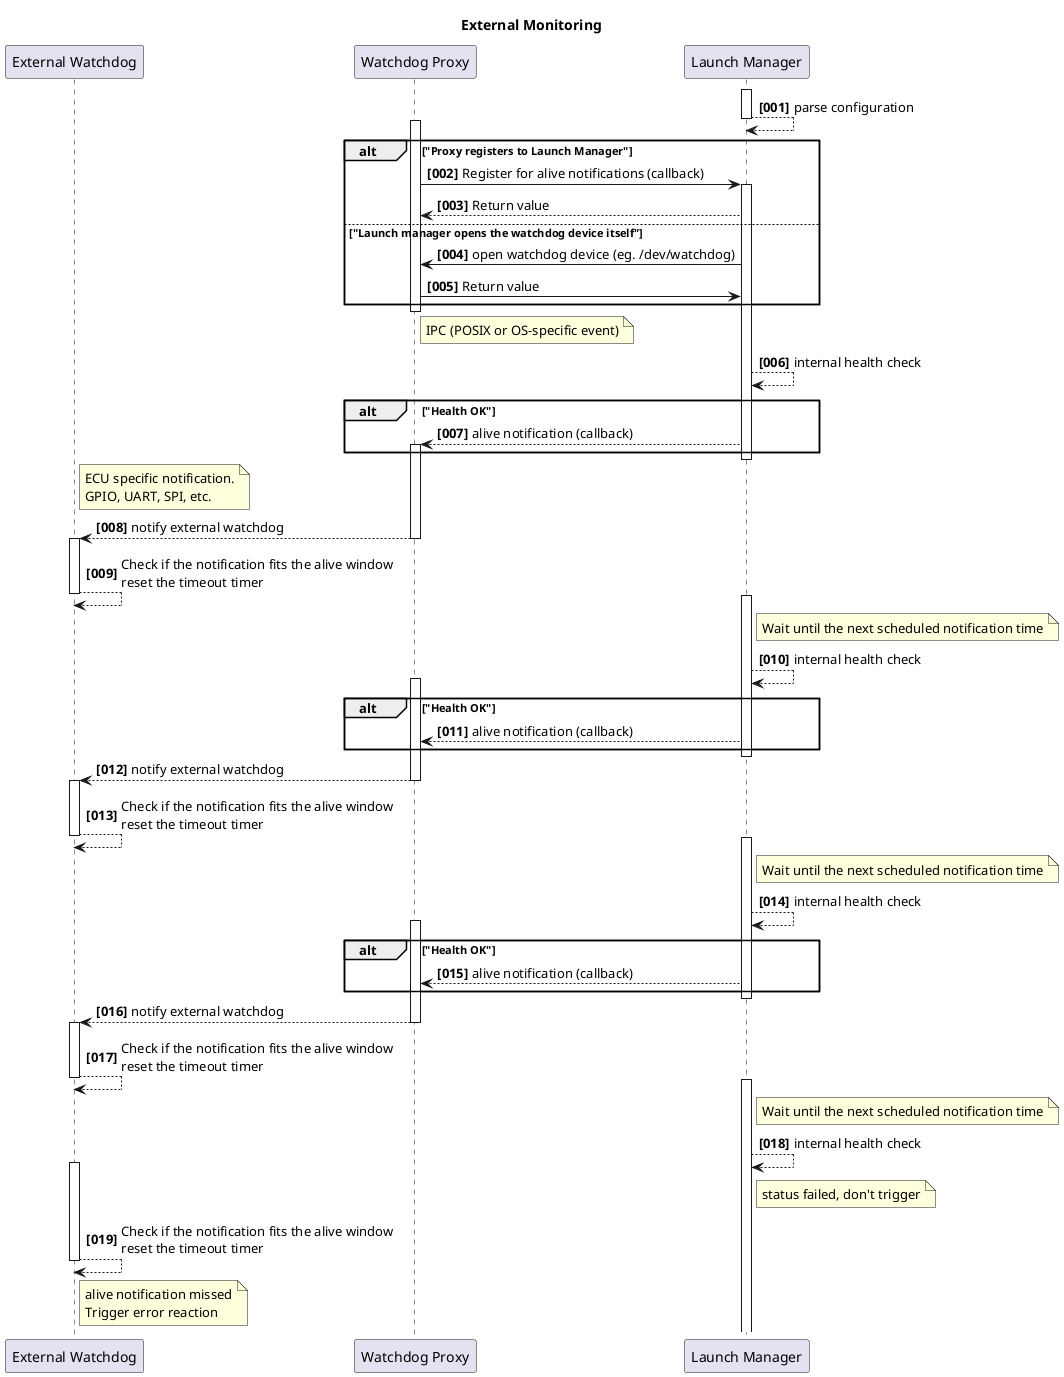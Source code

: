 @startuml
title External Monitoring

autonumber "<b>[000]"

participant "External Watchdog" as EWD
participant "Watchdog Proxy" as WDP
participant "Launch Manager" as LM

activate LM

LM --> LM: parse configuration
deactivate LM

activate WDP

alt "Proxy registers to Launch Manager"
WDP -> LM: Register for alive notifications (callback)
activate LM
LM --> WDP: Return value
else "Launch manager opens the watchdog device itself"
LM -> WDP: open watchdog device (eg. /dev/watchdog)
WDP -> LM: Return value
end
deactivate WDP



note right of WDP: IPC (POSIX or OS-specific event) 
activate WDP
activate LM
LM --> LM: internal health check
alt "Health OK"
LM --> WDP: alive notification (callback)
activate WDP
end
deactivate LM


note right of EWD: ECU specific notification.\nGPIO, UART, SPI, etc.

WDP --> EWD: notify external watchdog
deactivate WDP
activate EWD
EWD --> EWD: Check if the notification fits the alive window\nreset the timeout timer
deactivate EWD
note right of LM: Wait until the next scheduled notification time


activate LM
LM --> LM: internal health check
alt "Health OK"
activate WDP
LM --> WDP: alive notification (callback)
end
deactivate LM

activate WDP
WDP --> EWD: notify external watchdog
deactivate WDP
activate EWD
EWD --> EWD: Check if the notification fits the alive window\nreset the timeout timer
deactivate EWD

note right of LM: Wait until the next scheduled notification time

activate LM
LM --> LM: internal health check
alt "Health OK"
activate WDP
LM --> WDP: alive notification (callback)
end
deactivate LM


activate WDP
WDP --> EWD: notify external watchdog
deactivate WDP
activate EWD
EWD --> EWD: Check if the notification fits the alive window\nreset the timeout timer
deactivate EWD

note right of LM: Wait until the next scheduled notification time
activate LM
LM --> LM: internal health check
note right of LM: status failed, don't trigger

activate EWD
EWD --> EWD: Check if the notification fits the alive window\nreset the timeout timer
deactivate EWD
note right of EWD: alive notification missed\nTrigger error reaction

@enduml
